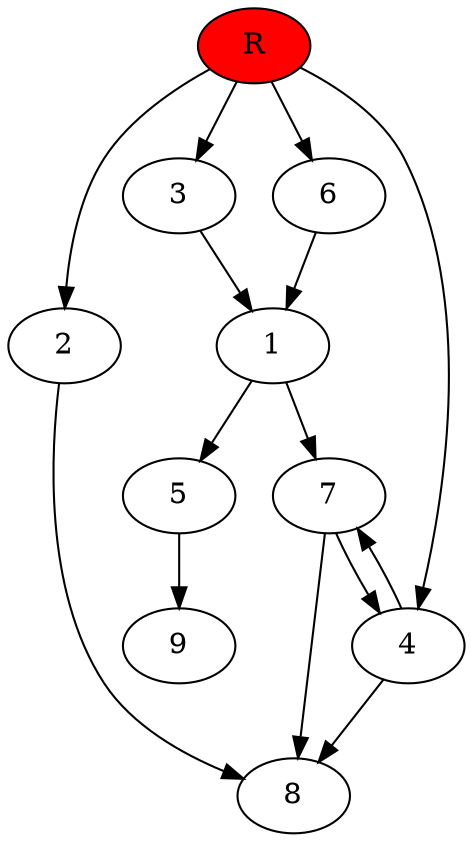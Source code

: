 digraph prb21992 {
	1
	2
	3
	4
	5
	6
	7
	8
	R [fillcolor="#ff0000" style=filled]
	1 -> 5
	1 -> 7
	2 -> 8
	3 -> 1
	4 -> 7
	4 -> 8
	5 -> 9
	6 -> 1
	7 -> 4
	7 -> 8
	R -> 2
	R -> 3
	R -> 4
	R -> 6
}
